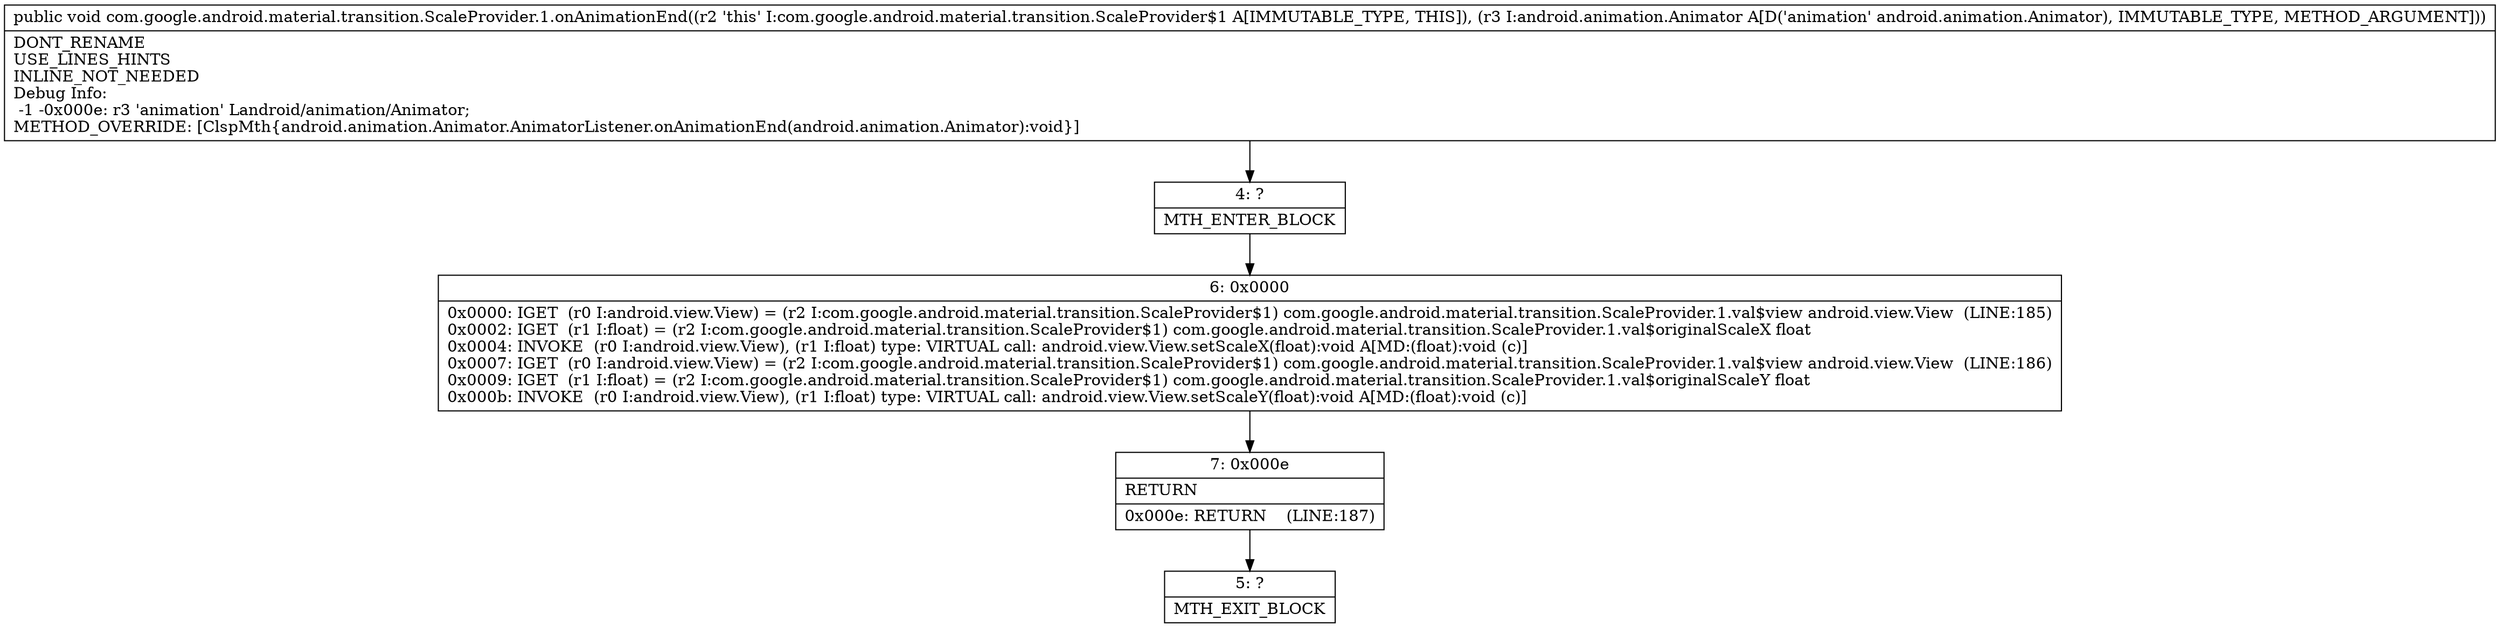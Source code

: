 digraph "CFG forcom.google.android.material.transition.ScaleProvider.1.onAnimationEnd(Landroid\/animation\/Animator;)V" {
Node_4 [shape=record,label="{4\:\ ?|MTH_ENTER_BLOCK\l}"];
Node_6 [shape=record,label="{6\:\ 0x0000|0x0000: IGET  (r0 I:android.view.View) = (r2 I:com.google.android.material.transition.ScaleProvider$1) com.google.android.material.transition.ScaleProvider.1.val$view android.view.View  (LINE:185)\l0x0002: IGET  (r1 I:float) = (r2 I:com.google.android.material.transition.ScaleProvider$1) com.google.android.material.transition.ScaleProvider.1.val$originalScaleX float \l0x0004: INVOKE  (r0 I:android.view.View), (r1 I:float) type: VIRTUAL call: android.view.View.setScaleX(float):void A[MD:(float):void (c)]\l0x0007: IGET  (r0 I:android.view.View) = (r2 I:com.google.android.material.transition.ScaleProvider$1) com.google.android.material.transition.ScaleProvider.1.val$view android.view.View  (LINE:186)\l0x0009: IGET  (r1 I:float) = (r2 I:com.google.android.material.transition.ScaleProvider$1) com.google.android.material.transition.ScaleProvider.1.val$originalScaleY float \l0x000b: INVOKE  (r0 I:android.view.View), (r1 I:float) type: VIRTUAL call: android.view.View.setScaleY(float):void A[MD:(float):void (c)]\l}"];
Node_7 [shape=record,label="{7\:\ 0x000e|RETURN\l|0x000e: RETURN    (LINE:187)\l}"];
Node_5 [shape=record,label="{5\:\ ?|MTH_EXIT_BLOCK\l}"];
MethodNode[shape=record,label="{public void com.google.android.material.transition.ScaleProvider.1.onAnimationEnd((r2 'this' I:com.google.android.material.transition.ScaleProvider$1 A[IMMUTABLE_TYPE, THIS]), (r3 I:android.animation.Animator A[D('animation' android.animation.Animator), IMMUTABLE_TYPE, METHOD_ARGUMENT]))  | DONT_RENAME\lUSE_LINES_HINTS\lINLINE_NOT_NEEDED\lDebug Info:\l  \-1 \-0x000e: r3 'animation' Landroid\/animation\/Animator;\lMETHOD_OVERRIDE: [ClspMth\{android.animation.Animator.AnimatorListener.onAnimationEnd(android.animation.Animator):void\}]\l}"];
MethodNode -> Node_4;Node_4 -> Node_6;
Node_6 -> Node_7;
Node_7 -> Node_5;
}

